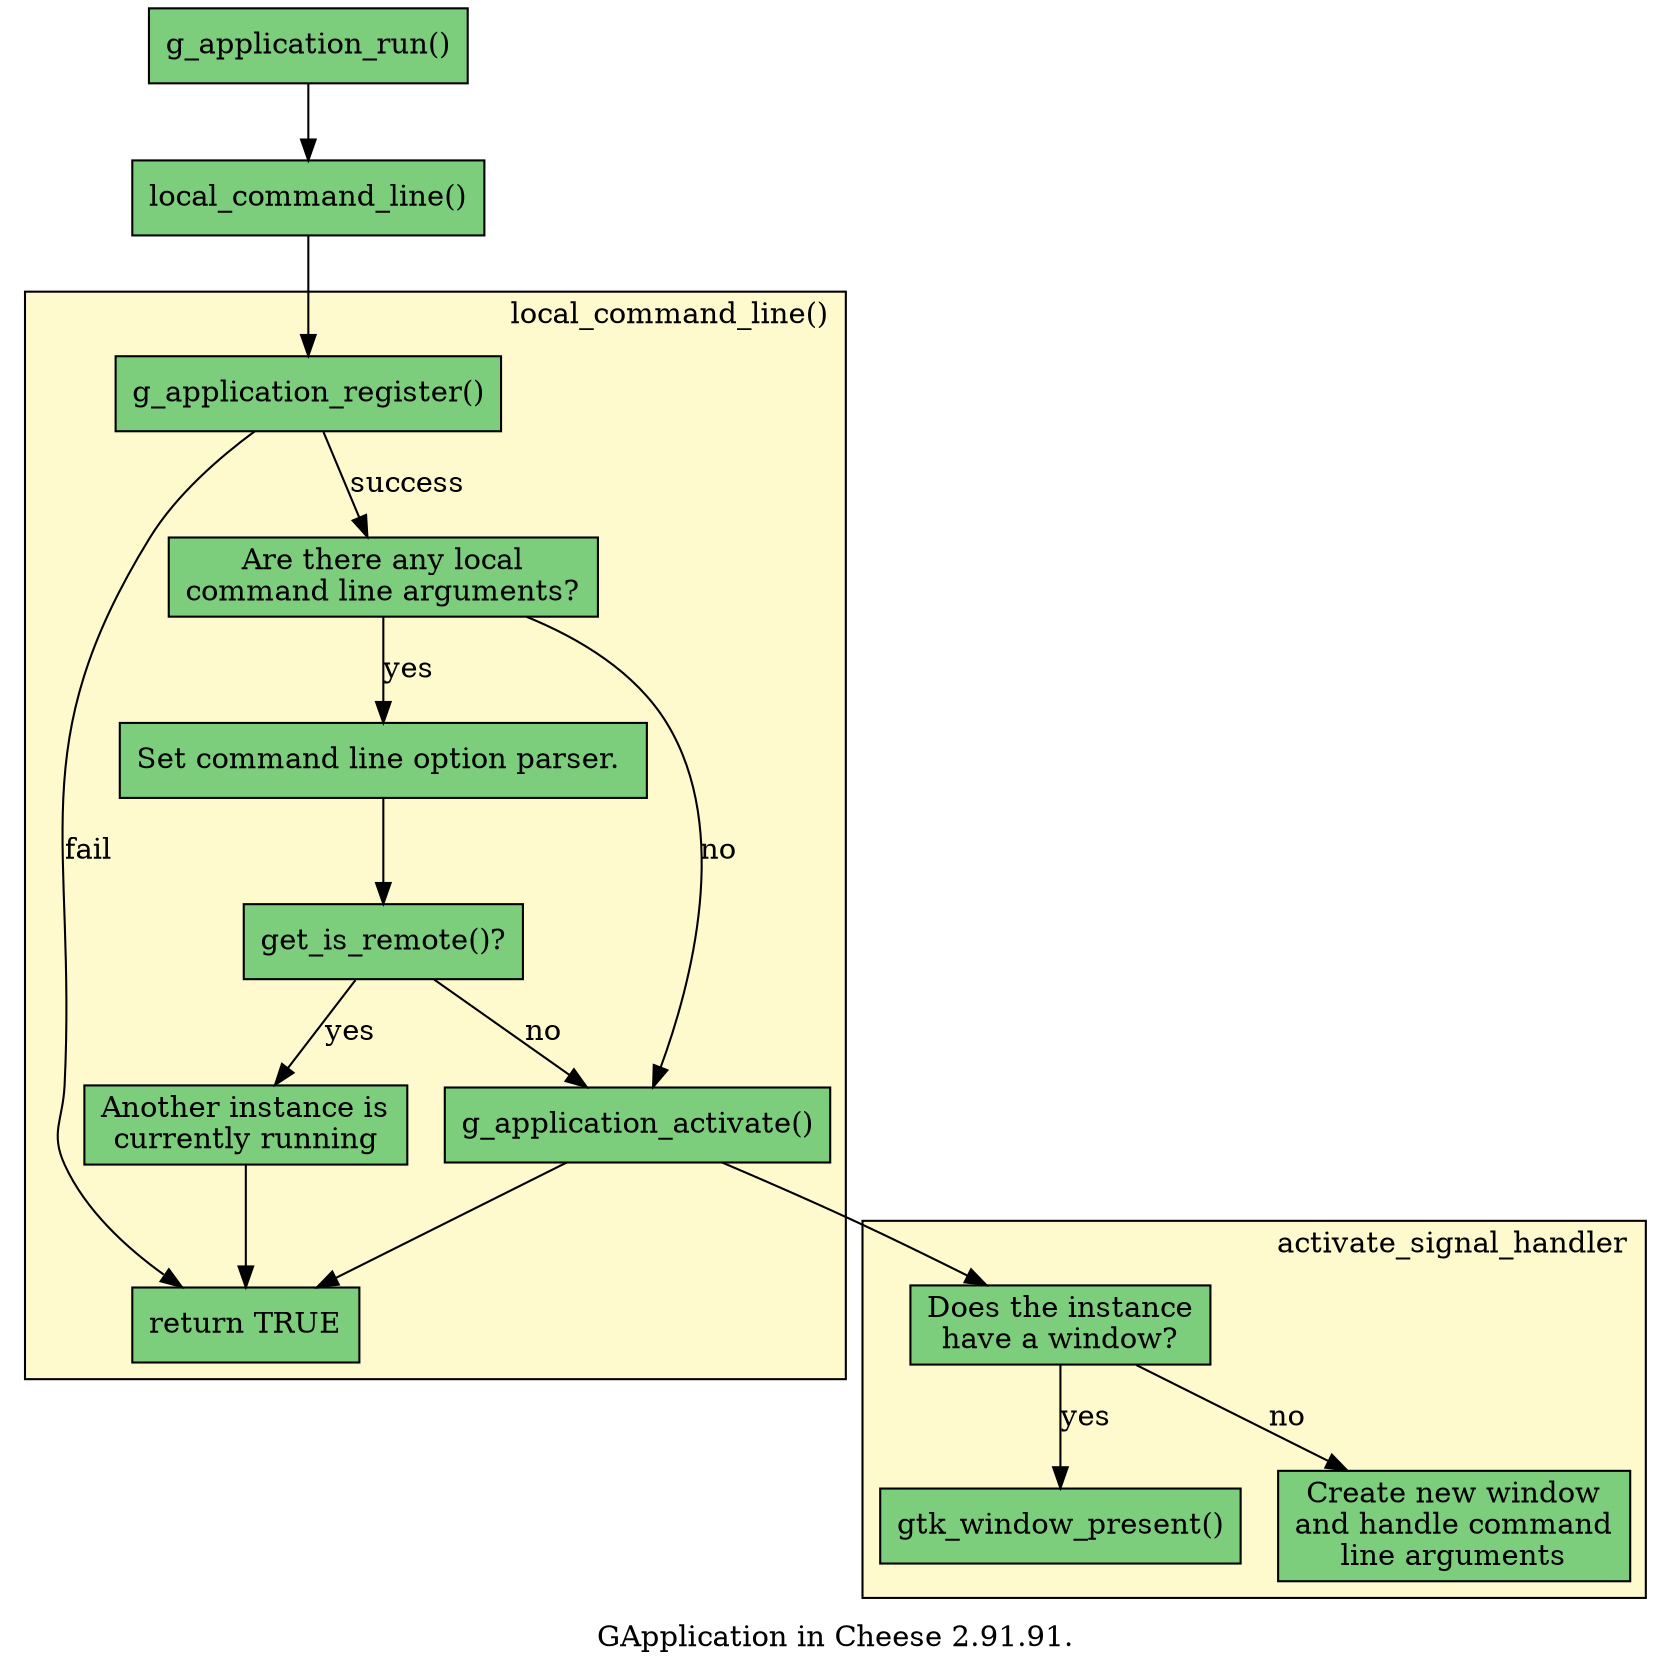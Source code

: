 digraph GApplication
{
  node [shape="box" style="filled" fillcolor="PaleGreen3"];
    appRun   [label="g_application_run()"];
    local    [label="local_command_line()"];
  
  subgraph cluster_local_command_line
  {
      label="local_command_line()";
      labeljust="r";
      style="filled";
      fillcolor="LemonChiffon1";
      register [label="g_application_register()"];
      args     [label="Are there any local\ncommand line arguments?"];
      true     [label="return TRUE"];
      activate [label="g_application_activate()"];
      parser   [label="Set command line option parser. "];
      isRemote [label="get_is_remote()?"];
      print    [label="Another instance is\ncurrently running"];
  };
  
  subgraph cluster_activate_signal_handler
  {
      label="activate_signal_handler"
      labeljust="r";
      style="filled";
      fillcolor="LemonChiffon1";
      hasWindow [label="Does the instance\nhave a window?"];
      show   [label="gtk_window_present()"];
      new [label="Create new window\nand handle command\nline arguments"];
  };
  
  /*Connection*/
  appRun->local->register
  register->args           [label="success"]
  register->true           [label="fail"]
  args->activate           [label="no"]
  args->parser             [label="yes"]
  parser->isRemote
  isRemote->activate       [label="no"]
  activate->true 
  activate->hasWindow
  isRemote->print          [label="yes"]
  print->true
  hasWindow->show          [label="yes"]
  hasWindow->new           [label="no"]
  
  graph [label="GApplication in Cheese 2.91.91." bgcolor="transparent"];
}

